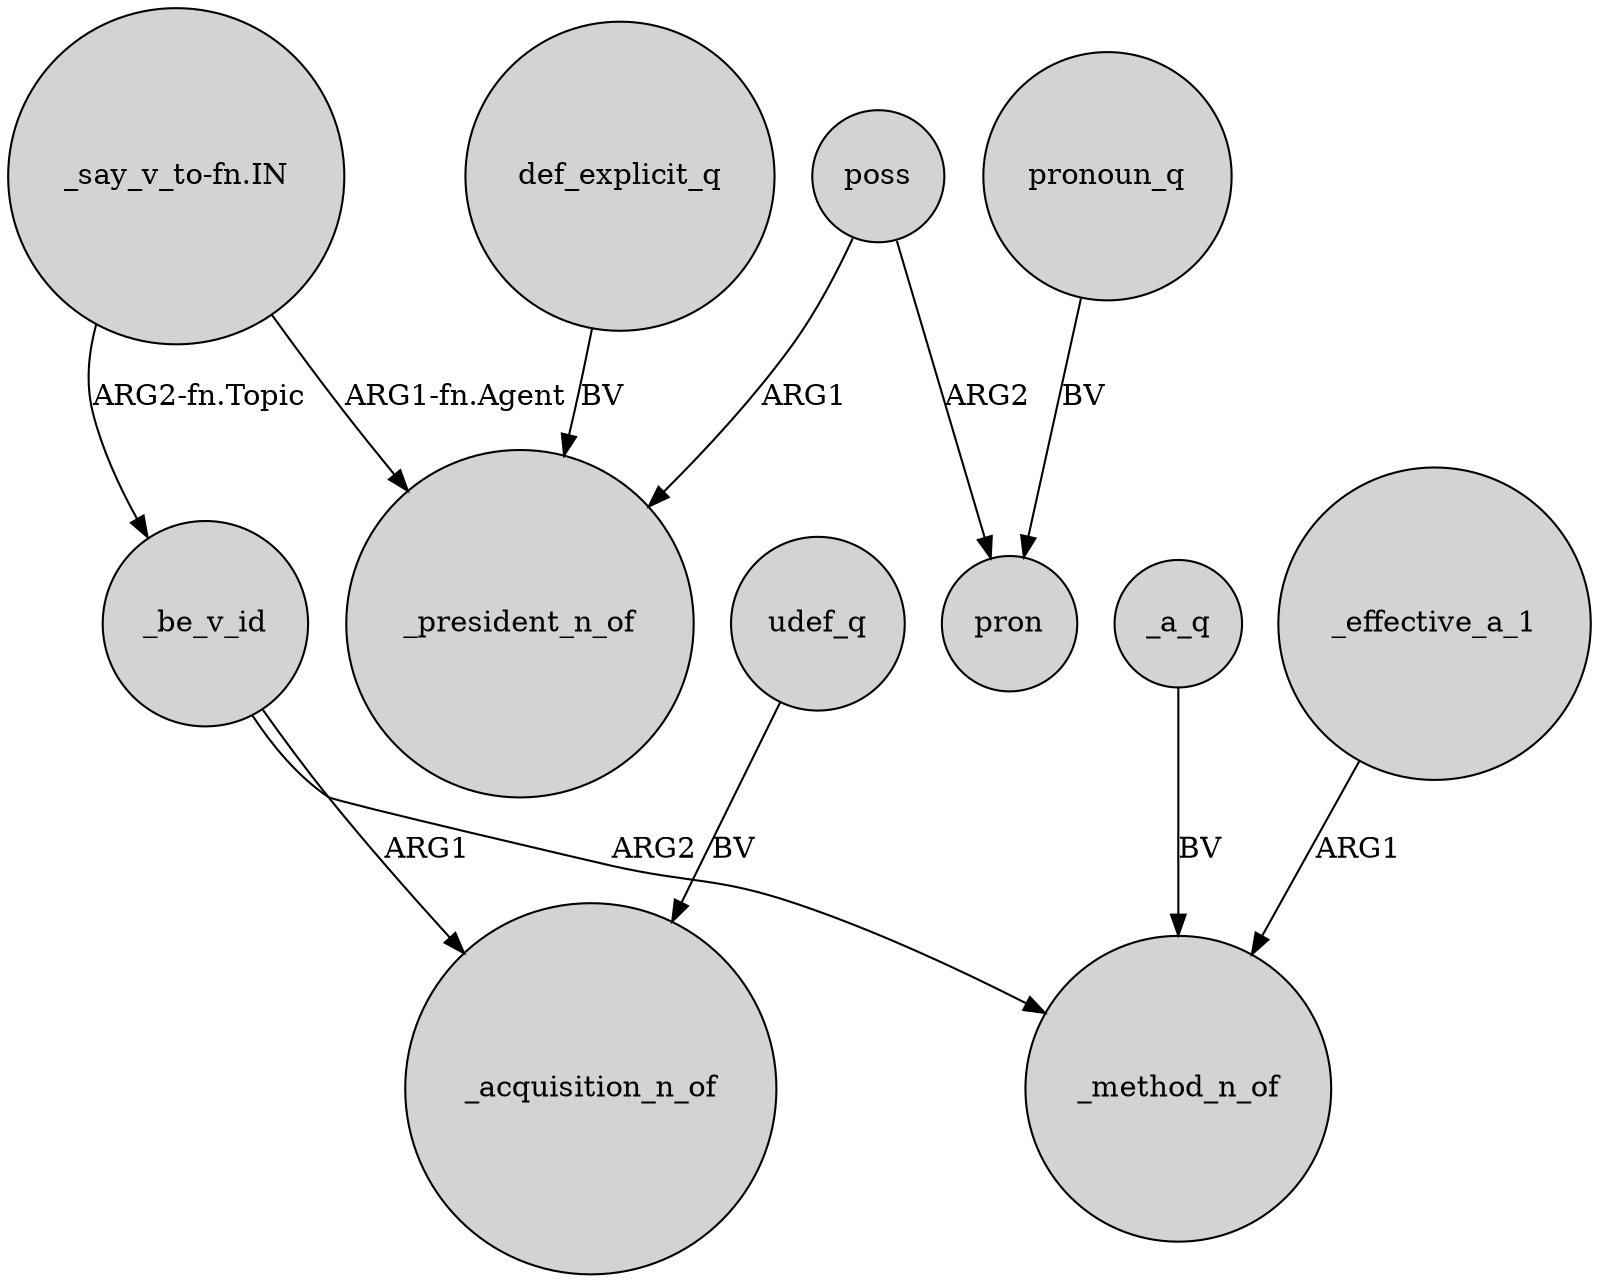 digraph {
	node [shape=circle style=filled]
	"_say_v_to-fn.IN" -> _president_n_of [label="ARG1-fn.Agent"]
	udef_q -> _acquisition_n_of [label=BV]
	def_explicit_q -> _president_n_of [label=BV]
	poss -> pron [label=ARG2]
	_a_q -> _method_n_of [label=BV]
	_be_v_id -> _method_n_of [label=ARG2]
	_effective_a_1 -> _method_n_of [label=ARG1]
	"_say_v_to-fn.IN" -> _be_v_id [label="ARG2-fn.Topic"]
	poss -> _president_n_of [label=ARG1]
	_be_v_id -> _acquisition_n_of [label=ARG1]
	pronoun_q -> pron [label=BV]
}
